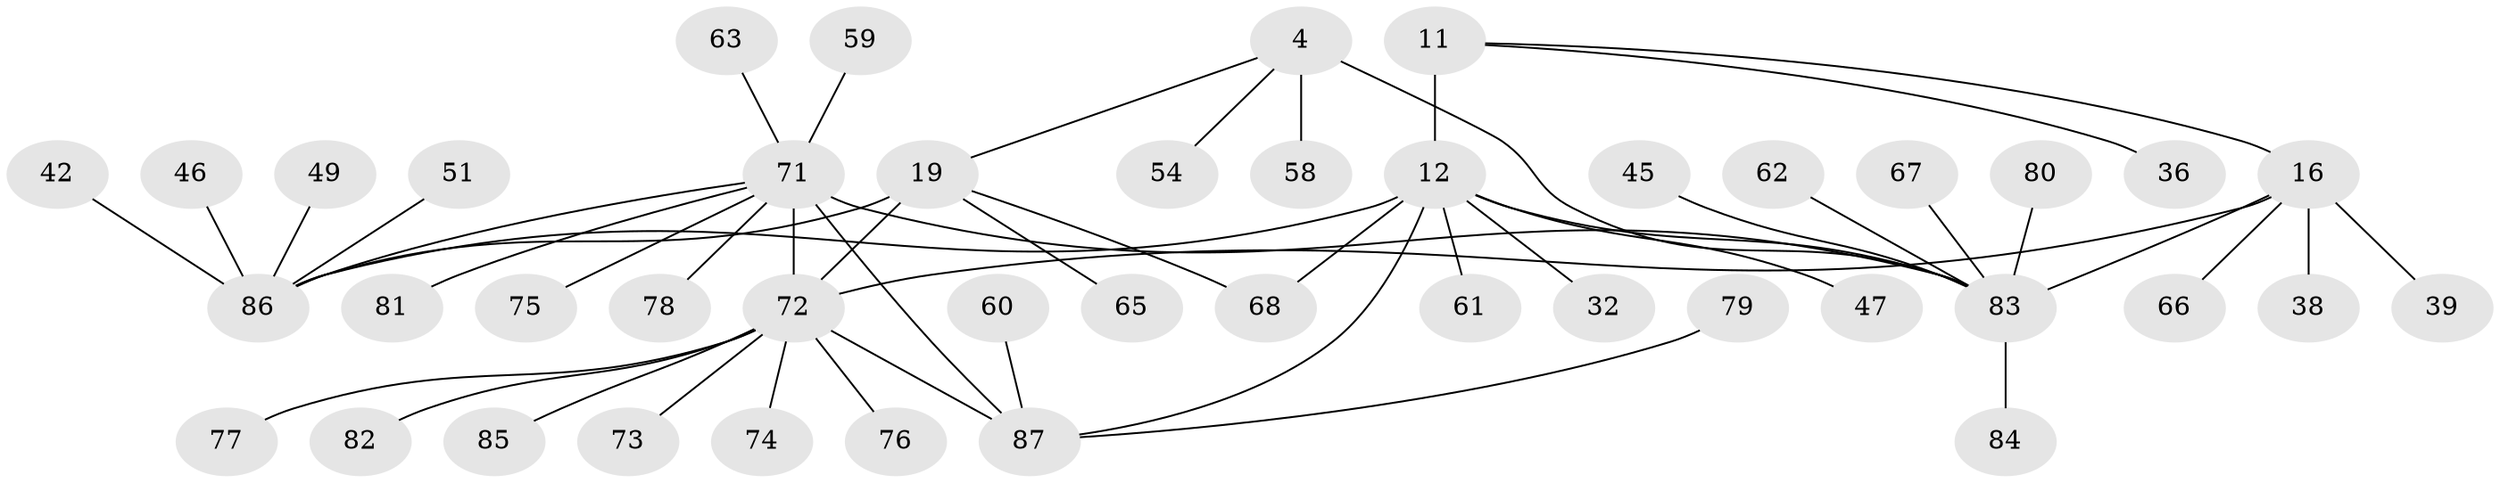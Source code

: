 // original degree distribution, {4: 0.034482758620689655, 9: 0.04597701149425287, 6: 0.034482758620689655, 5: 0.04597701149425287, 11: 0.034482758620689655, 7: 0.022988505747126436, 3: 0.04597701149425287, 8: 0.011494252873563218, 2: 0.13793103448275862, 1: 0.5862068965517241}
// Generated by graph-tools (version 1.1) at 2025/54/03/09/25 04:54:54]
// undirected, 43 vertices, 50 edges
graph export_dot {
graph [start="1"]
  node [color=gray90,style=filled];
  4 [super="+1"];
  11 [super="+9"];
  12 [super="+10"];
  16 [super="+14"];
  19 [super="+18"];
  32;
  36;
  38;
  39;
  42;
  45;
  46;
  47;
  49;
  51;
  54 [super="+40"];
  58 [super="+55"];
  59;
  60;
  61;
  62;
  63;
  65;
  66 [super="+31"];
  67;
  68;
  71 [super="+6+23+48+56"];
  72 [super="+64+15+70+22+26+44+50+52+53"];
  73;
  74;
  75;
  76;
  77 [super="+21"];
  78;
  79 [super="+43"];
  80;
  81;
  82;
  83 [super="+69+3"];
  84 [super="+57"];
  85;
  86 [super="+20+24+25+27+28"];
  87 [super="+33"];
  4 -- 19;
  4 -- 54;
  4 -- 83 [weight=4];
  4 -- 58;
  11 -- 12 [weight=4];
  11 -- 36;
  11 -- 16;
  12 -- 32;
  12 -- 68;
  12 -- 86 [weight=2];
  12 -- 61;
  12 -- 47;
  12 -- 83 [weight=2];
  12 -- 87;
  16 -- 38;
  16 -- 39;
  16 -- 72 [weight=5];
  16 -- 66;
  16 -- 83;
  19 -- 65;
  19 -- 68;
  19 -- 72;
  19 -- 86 [weight=4];
  42 -- 86;
  45 -- 83;
  46 -- 86;
  49 -- 86;
  51 -- 86;
  59 -- 71;
  60 -- 87;
  62 -- 83;
  63 -- 71;
  67 -- 83;
  71 -- 72 [weight=2];
  71 -- 75;
  71 -- 78;
  71 -- 81;
  71 -- 83 [weight=2];
  71 -- 86;
  71 -- 87 [weight=4];
  72 -- 73;
  72 -- 74;
  72 -- 76;
  72 -- 77;
  72 -- 82;
  72 -- 85;
  72 -- 87;
  79 -- 87;
  80 -- 83;
  83 -- 84;
}
